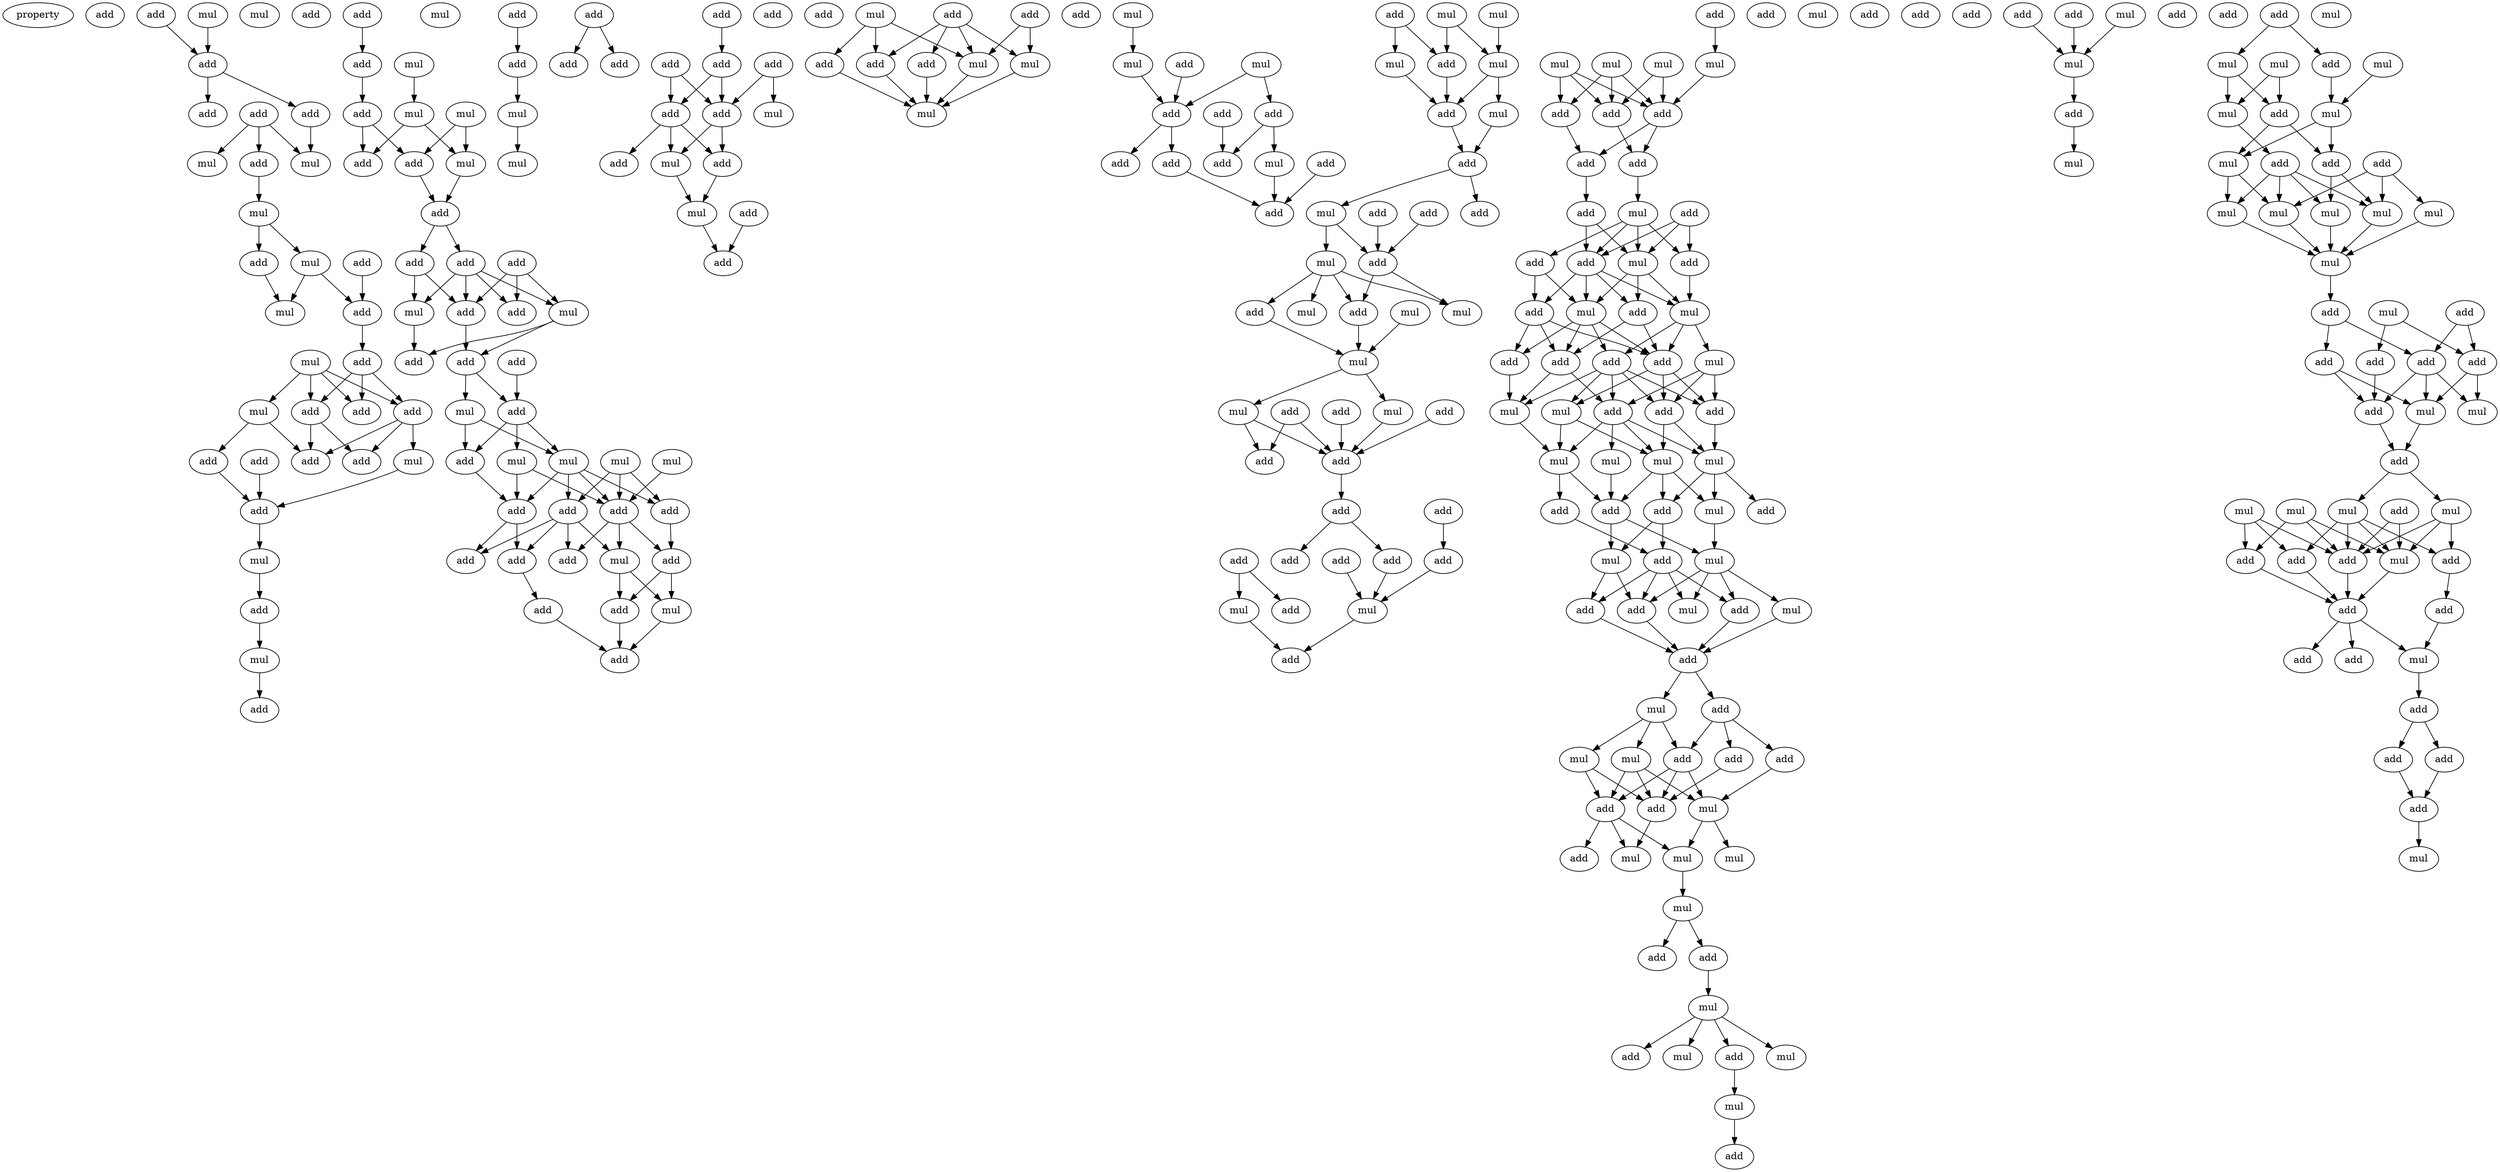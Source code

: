 digraph {
    node [fontcolor=black]
    property [mul=2,lf=1.9]
    0 [ label = add ];
    1 [ label = add ];
    2 [ label = mul ];
    3 [ label = add ];
    4 [ label = add ];
    5 [ label = add ];
    6 [ label = add ];
    7 [ label = mul ];
    8 [ label = mul ];
    9 [ label = add ];
    10 [ label = mul ];
    11 [ label = add ];
    12 [ label = add ];
    13 [ label = mul ];
    14 [ label = mul ];
    15 [ label = mul ];
    16 [ label = add ];
    17 [ label = add ];
    18 [ label = add ];
    19 [ label = mul ];
    20 [ label = add ];
    21 [ label = add ];
    22 [ label = mul ];
    23 [ label = add ];
    24 [ label = add ];
    25 [ label = add ];
    26 [ label = add ];
    27 [ label = mul ];
    28 [ label = add ];
    29 [ label = add ];
    30 [ label = mul ];
    31 [ label = add ];
    32 [ label = mul ];
    33 [ label = add ];
    34 [ label = add ];
    35 [ label = mul ];
    36 [ label = add ];
    37 [ label = mul ];
    38 [ label = add ];
    39 [ label = mul ];
    40 [ label = add ];
    41 [ label = mul ];
    42 [ label = add ];
    43 [ label = add ];
    44 [ label = add ];
    45 [ label = add ];
    46 [ label = add ];
    47 [ label = mul ];
    48 [ label = mul ];
    49 [ label = add ];
    50 [ label = add ];
    51 [ label = add ];
    52 [ label = add ];
    53 [ label = add ];
    54 [ label = add ];
    55 [ label = mul ];
    56 [ label = add ];
    57 [ label = mul ];
    58 [ label = mul ];
    59 [ label = mul ];
    60 [ label = mul ];
    61 [ label = add ];
    62 [ label = add ];
    63 [ label = add ];
    64 [ label = add ];
    65 [ label = add ];
    66 [ label = add ];
    67 [ label = mul ];
    68 [ label = add ];
    69 [ label = add ];
    70 [ label = add ];
    71 [ label = add ];
    72 [ label = mul ];
    73 [ label = add ];
    74 [ label = mul ];
    75 [ label = add ];
    76 [ label = add ];
    77 [ label = mul ];
    78 [ label = add ];
    79 [ label = mul ];
    80 [ label = add ];
    81 [ label = add ];
    82 [ label = add ];
    83 [ label = add ];
    84 [ label = add ];
    85 [ label = add ];
    86 [ label = mul ];
    87 [ label = add ];
    88 [ label = add ];
    89 [ label = add ];
    90 [ label = mul ];
    91 [ label = add ];
    92 [ label = mul ];
    93 [ label = add ];
    94 [ label = add ];
    95 [ label = add ];
    96 [ label = add ];
    97 [ label = add ];
    98 [ label = mul ];
    99 [ label = add ];
    100 [ label = add ];
    101 [ label = add ];
    102 [ label = mul ];
    103 [ label = mul ];
    104 [ label = add ];
    105 [ label = mul ];
    106 [ label = add ];
    107 [ label = mul ];
    108 [ label = mul ];
    109 [ label = mul ];
    110 [ label = add ];
    111 [ label = add ];
    112 [ label = add ];
    113 [ label = add ];
    114 [ label = add ];
    115 [ label = add ];
    116 [ label = add ];
    117 [ label = mul ];
    118 [ label = add ];
    119 [ label = add ];
    120 [ label = mul ];
    121 [ label = mul ];
    122 [ label = add ];
    123 [ label = mul ];
    124 [ label = mul ];
    125 [ label = add ];
    126 [ label = add ];
    127 [ label = mul ];
    128 [ label = add ];
    129 [ label = add ];
    130 [ label = add ];
    131 [ label = mul ];
    132 [ label = add ];
    133 [ label = mul ];
    134 [ label = add ];
    135 [ label = add ];
    136 [ label = mul ];
    137 [ label = mul ];
    138 [ label = add ];
    139 [ label = mul ];
    140 [ label = mul ];
    141 [ label = add ];
    142 [ label = mul ];
    143 [ label = add ];
    144 [ label = mul ];
    145 [ label = add ];
    146 [ label = add ];
    147 [ label = add ];
    148 [ label = add ];
    149 [ label = add ];
    150 [ label = add ];
    151 [ label = add ];
    152 [ label = add ];
    153 [ label = add ];
    154 [ label = add ];
    155 [ label = mul ];
    156 [ label = add ];
    157 [ label = mul ];
    158 [ label = add ];
    159 [ label = add ];
    160 [ label = mul ];
    161 [ label = mul ];
    162 [ label = mul ];
    163 [ label = mul ];
    164 [ label = add ];
    165 [ label = add ];
    166 [ label = add ];
    167 [ label = add ];
    168 [ label = add ];
    169 [ label = add ];
    170 [ label = add ];
    171 [ label = add ];
    172 [ label = mul ];
    173 [ label = add ];
    174 [ label = mul ];
    175 [ label = add ];
    176 [ label = mul ];
    177 [ label = add ];
    178 [ label = add ];
    179 [ label = mul ];
    180 [ label = mul ];
    181 [ label = add ];
    182 [ label = add ];
    183 [ label = add ];
    184 [ label = add ];
    185 [ label = mul ];
    186 [ label = add ];
    187 [ label = mul ];
    188 [ label = mul ];
    189 [ label = add ];
    190 [ label = add ];
    191 [ label = add ];
    192 [ label = mul ];
    193 [ label = mul ];
    194 [ label = mul ];
    195 [ label = mul ];
    196 [ label = add ];
    197 [ label = add ];
    198 [ label = mul ];
    199 [ label = add ];
    200 [ label = add ];
    201 [ label = mul ];
    202 [ label = add ];
    203 [ label = mul ];
    204 [ label = mul ];
    205 [ label = add ];
    206 [ label = mul ];
    207 [ label = add ];
    208 [ label = add ];
    209 [ label = add ];
    210 [ label = mul ];
    211 [ label = add ];
    212 [ label = add ];
    213 [ label = mul ];
    214 [ label = mul ];
    215 [ label = add ];
    216 [ label = add ];
    217 [ label = add ];
    218 [ label = add ];
    219 [ label = mul ];
    220 [ label = add ];
    221 [ label = mul ];
    222 [ label = mul ];
    223 [ label = mul ];
    224 [ label = mul ];
    225 [ label = add ];
    226 [ label = add ];
    227 [ label = add ];
    228 [ label = mul ];
    229 [ label = add ];
    230 [ label = mul ];
    231 [ label = add ];
    232 [ label = add ];
    233 [ label = mul ];
    234 [ label = mul ];
    235 [ label = add ];
    236 [ label = add ];
    237 [ label = add ];
    238 [ label = add ];
    239 [ label = mul ];
    240 [ label = mul ];
    241 [ label = add ];
    242 [ label = mul ];
    243 [ label = add ];
    244 [ label = add ];
    245 [ label = add ];
    246 [ label = add ];
    247 [ label = mul ];
    248 [ label = mul ];
    249 [ label = mul ];
    250 [ label = add ];
    251 [ label = mul ];
    252 [ label = mul ];
    253 [ label = add ];
    254 [ label = mul ];
    255 [ label = add ];
    256 [ label = add ];
    257 [ label = mul ];
    258 [ label = mul ];
    259 [ label = mul ];
    260 [ label = mul ];
    261 [ label = mul ];
    262 [ label = mul ];
    263 [ label = add ];
    264 [ label = add ];
    265 [ label = mul ];
    266 [ label = add ];
    267 [ label = add ];
    268 [ label = add ];
    269 [ label = add ];
    270 [ label = mul ];
    271 [ label = add ];
    272 [ label = mul ];
    273 [ label = add ];
    274 [ label = mul ];
    275 [ label = mul ];
    276 [ label = mul ];
    277 [ label = add ];
    278 [ label = mul ];
    279 [ label = mul ];
    280 [ label = add ];
    281 [ label = add ];
    282 [ label = add ];
    283 [ label = add ];
    284 [ label = add ];
    285 [ label = add ];
    286 [ label = mul ];
    287 [ label = add ];
    288 [ label = add ];
    289 [ label = add ];
    290 [ label = add ];
    291 [ label = add ];
    292 [ label = mul ];
    293 [ label = add ];
    294 [ label = mul ];
    1 -> 3 [ name = 0 ];
    2 -> 3 [ name = 1 ];
    3 -> 4 [ name = 2 ];
    3 -> 6 [ name = 3 ];
    4 -> 8 [ name = 4 ];
    5 -> 7 [ name = 5 ];
    5 -> 8 [ name = 6 ];
    5 -> 9 [ name = 7 ];
    9 -> 10 [ name = 8 ];
    10 -> 12 [ name = 9 ];
    10 -> 13 [ name = 10 ];
    11 -> 16 [ name = 11 ];
    12 -> 15 [ name = 12 ];
    13 -> 15 [ name = 13 ];
    13 -> 16 [ name = 14 ];
    16 -> 17 [ name = 15 ];
    17 -> 20 [ name = 16 ];
    17 -> 21 [ name = 17 ];
    17 -> 23 [ name = 18 ];
    19 -> 20 [ name = 19 ];
    19 -> 21 [ name = 20 ];
    19 -> 22 [ name = 21 ];
    19 -> 23 [ name = 22 ];
    20 -> 24 [ name = 23 ];
    20 -> 25 [ name = 24 ];
    20 -> 27 [ name = 25 ];
    22 -> 24 [ name = 26 ];
    22 -> 28 [ name = 27 ];
    23 -> 24 [ name = 28 ];
    23 -> 25 [ name = 29 ];
    26 -> 29 [ name = 30 ];
    27 -> 29 [ name = 31 ];
    28 -> 29 [ name = 32 ];
    29 -> 30 [ name = 33 ];
    30 -> 31 [ name = 34 ];
    31 -> 32 [ name = 35 ];
    32 -> 33 [ name = 36 ];
    34 -> 36 [ name = 37 ];
    35 -> 37 [ name = 38 ];
    36 -> 38 [ name = 39 ];
    37 -> 40 [ name = 40 ];
    37 -> 41 [ name = 41 ];
    38 -> 40 [ name = 42 ];
    38 -> 42 [ name = 43 ];
    39 -> 41 [ name = 44 ];
    39 -> 42 [ name = 45 ];
    41 -> 43 [ name = 46 ];
    42 -> 43 [ name = 47 ];
    43 -> 44 [ name = 48 ];
    43 -> 46 [ name = 49 ];
    44 -> 47 [ name = 50 ];
    44 -> 50 [ name = 51 ];
    45 -> 48 [ name = 52 ];
    45 -> 49 [ name = 53 ];
    45 -> 50 [ name = 54 ];
    46 -> 47 [ name = 55 ];
    46 -> 48 [ name = 56 ];
    46 -> 49 [ name = 57 ];
    46 -> 50 [ name = 58 ];
    47 -> 51 [ name = 59 ];
    48 -> 51 [ name = 60 ];
    48 -> 53 [ name = 61 ];
    50 -> 53 [ name = 62 ];
    52 -> 54 [ name = 63 ];
    53 -> 54 [ name = 64 ];
    53 -> 55 [ name = 65 ];
    54 -> 56 [ name = 66 ];
    54 -> 58 [ name = 67 ];
    54 -> 59 [ name = 68 ];
    55 -> 56 [ name = 69 ];
    55 -> 58 [ name = 70 ];
    56 -> 61 [ name = 71 ];
    57 -> 64 [ name = 72 ];
    58 -> 61 [ name = 73 ];
    58 -> 62 [ name = 74 ];
    58 -> 63 [ name = 75 ];
    58 -> 64 [ name = 76 ];
    59 -> 61 [ name = 77 ];
    59 -> 64 [ name = 78 ];
    60 -> 62 [ name = 79 ];
    60 -> 63 [ name = 80 ];
    60 -> 64 [ name = 81 ];
    61 -> 66 [ name = 82 ];
    61 -> 68 [ name = 83 ];
    62 -> 66 [ name = 84 ];
    62 -> 67 [ name = 85 ];
    62 -> 68 [ name = 86 ];
    62 -> 69 [ name = 87 ];
    63 -> 65 [ name = 88 ];
    64 -> 65 [ name = 89 ];
    64 -> 67 [ name = 90 ];
    64 -> 69 [ name = 91 ];
    65 -> 70 [ name = 92 ];
    65 -> 72 [ name = 93 ];
    67 -> 70 [ name = 94 ];
    67 -> 72 [ name = 95 ];
    68 -> 71 [ name = 96 ];
    70 -> 73 [ name = 97 ];
    71 -> 73 [ name = 98 ];
    72 -> 73 [ name = 99 ];
    75 -> 76 [ name = 100 ];
    76 -> 77 [ name = 101 ];
    77 -> 79 [ name = 102 ];
    78 -> 80 [ name = 103 ];
    78 -> 81 [ name = 104 ];
    82 -> 83 [ name = 105 ];
    83 -> 87 [ name = 106 ];
    83 -> 88 [ name = 107 ];
    84 -> 87 [ name = 108 ];
    84 -> 88 [ name = 109 ];
    85 -> 86 [ name = 110 ];
    85 -> 88 [ name = 111 ];
    87 -> 89 [ name = 112 ];
    87 -> 90 [ name = 113 ];
    87 -> 91 [ name = 114 ];
    88 -> 90 [ name = 115 ];
    88 -> 91 [ name = 116 ];
    90 -> 92 [ name = 117 ];
    91 -> 92 [ name = 118 ];
    92 -> 94 [ name = 119 ];
    93 -> 94 [ name = 120 ];
    97 -> 102 [ name = 121 ];
    97 -> 103 [ name = 122 ];
    98 -> 100 [ name = 123 ];
    98 -> 101 [ name = 124 ];
    98 -> 102 [ name = 125 ];
    99 -> 100 [ name = 126 ];
    99 -> 102 [ name = 127 ];
    99 -> 103 [ name = 128 ];
    99 -> 104 [ name = 129 ];
    100 -> 105 [ name = 130 ];
    101 -> 105 [ name = 131 ];
    102 -> 105 [ name = 132 ];
    103 -> 105 [ name = 133 ];
    104 -> 105 [ name = 134 ];
    107 -> 108 [ name = 135 ];
    108 -> 113 [ name = 136 ];
    109 -> 111 [ name = 137 ];
    109 -> 113 [ name = 138 ];
    110 -> 113 [ name = 139 ];
    111 -> 114 [ name = 140 ];
    111 -> 117 [ name = 141 ];
    112 -> 114 [ name = 142 ];
    113 -> 115 [ name = 143 ];
    113 -> 116 [ name = 144 ];
    116 -> 119 [ name = 145 ];
    117 -> 119 [ name = 146 ];
    118 -> 119 [ name = 147 ];
    120 -> 124 [ name = 148 ];
    121 -> 124 [ name = 149 ];
    121 -> 125 [ name = 150 ];
    122 -> 123 [ name = 151 ];
    122 -> 125 [ name = 152 ];
    123 -> 126 [ name = 153 ];
    124 -> 126 [ name = 154 ];
    124 -> 127 [ name = 155 ];
    125 -> 126 [ name = 156 ];
    126 -> 128 [ name = 157 ];
    127 -> 128 [ name = 158 ];
    128 -> 131 [ name = 159 ];
    128 -> 132 [ name = 160 ];
    129 -> 134 [ name = 161 ];
    130 -> 134 [ name = 162 ];
    131 -> 133 [ name = 163 ];
    131 -> 134 [ name = 164 ];
    133 -> 135 [ name = 165 ];
    133 -> 136 [ name = 166 ];
    133 -> 138 [ name = 167 ];
    133 -> 139 [ name = 168 ];
    134 -> 135 [ name = 169 ];
    134 -> 139 [ name = 170 ];
    135 -> 140 [ name = 171 ];
    137 -> 140 [ name = 172 ];
    138 -> 140 [ name = 173 ];
    140 -> 142 [ name = 174 ];
    140 -> 144 [ name = 175 ];
    141 -> 146 [ name = 176 ];
    141 -> 147 [ name = 177 ];
    142 -> 146 [ name = 178 ];
    143 -> 146 [ name = 179 ];
    144 -> 146 [ name = 180 ];
    144 -> 147 [ name = 181 ];
    145 -> 146 [ name = 182 ];
    146 -> 148 [ name = 183 ];
    148 -> 151 [ name = 184 ];
    148 -> 153 [ name = 185 ];
    149 -> 152 [ name = 186 ];
    150 -> 157 [ name = 187 ];
    152 -> 157 [ name = 188 ];
    153 -> 157 [ name = 189 ];
    154 -> 155 [ name = 190 ];
    154 -> 156 [ name = 191 ];
    155 -> 158 [ name = 192 ];
    157 -> 158 [ name = 193 ];
    159 -> 162 [ name = 194 ];
    160 -> 164 [ name = 195 ];
    160 -> 165 [ name = 196 ];
    160 -> 166 [ name = 197 ];
    161 -> 164 [ name = 198 ];
    161 -> 165 [ name = 199 ];
    161 -> 166 [ name = 200 ];
    162 -> 165 [ name = 201 ];
    163 -> 165 [ name = 202 ];
    163 -> 166 [ name = 203 ];
    164 -> 168 [ name = 204 ];
    165 -> 168 [ name = 205 ];
    165 -> 169 [ name = 206 ];
    166 -> 169 [ name = 207 ];
    168 -> 171 [ name = 208 ];
    169 -> 172 [ name = 209 ];
    170 -> 174 [ name = 210 ];
    170 -> 175 [ name = 211 ];
    170 -> 177 [ name = 212 ];
    171 -> 174 [ name = 213 ];
    171 -> 177 [ name = 214 ];
    172 -> 173 [ name = 215 ];
    172 -> 174 [ name = 216 ];
    172 -> 175 [ name = 217 ];
    172 -> 177 [ name = 218 ];
    173 -> 178 [ name = 219 ];
    173 -> 179 [ name = 220 ];
    174 -> 179 [ name = 221 ];
    174 -> 180 [ name = 222 ];
    174 -> 181 [ name = 223 ];
    175 -> 180 [ name = 224 ];
    177 -> 178 [ name = 225 ];
    177 -> 179 [ name = 226 ];
    177 -> 180 [ name = 227 ];
    177 -> 181 [ name = 228 ];
    178 -> 183 [ name = 229 ];
    178 -> 184 [ name = 230 ];
    178 -> 186 [ name = 231 ];
    179 -> 182 [ name = 232 ];
    179 -> 183 [ name = 233 ];
    179 -> 184 [ name = 234 ];
    179 -> 186 [ name = 235 ];
    180 -> 182 [ name = 236 ];
    180 -> 183 [ name = 237 ];
    180 -> 185 [ name = 238 ];
    181 -> 183 [ name = 239 ];
    181 -> 186 [ name = 240 ];
    182 -> 187 [ name = 241 ];
    182 -> 188 [ name = 242 ];
    182 -> 189 [ name = 243 ];
    182 -> 190 [ name = 244 ];
    182 -> 191 [ name = 245 ];
    183 -> 188 [ name = 246 ];
    183 -> 189 [ name = 247 ];
    183 -> 190 [ name = 248 ];
    184 -> 187 [ name = 249 ];
    185 -> 189 [ name = 250 ];
    185 -> 190 [ name = 251 ];
    185 -> 191 [ name = 252 ];
    186 -> 187 [ name = 253 ];
    186 -> 191 [ name = 254 ];
    187 -> 194 [ name = 255 ];
    188 -> 194 [ name = 256 ];
    188 -> 195 [ name = 257 ];
    189 -> 192 [ name = 258 ];
    190 -> 192 [ name = 259 ];
    190 -> 195 [ name = 260 ];
    191 -> 192 [ name = 261 ];
    191 -> 193 [ name = 262 ];
    191 -> 194 [ name = 263 ];
    191 -> 195 [ name = 264 ];
    192 -> 197 [ name = 265 ];
    192 -> 198 [ name = 266 ];
    192 -> 199 [ name = 267 ];
    193 -> 196 [ name = 268 ];
    194 -> 196 [ name = 269 ];
    194 -> 200 [ name = 270 ];
    195 -> 196 [ name = 271 ];
    195 -> 198 [ name = 272 ];
    195 -> 199 [ name = 273 ];
    196 -> 201 [ name = 274 ];
    196 -> 203 [ name = 275 ];
    198 -> 203 [ name = 276 ];
    199 -> 201 [ name = 277 ];
    199 -> 202 [ name = 278 ];
    200 -> 202 [ name = 279 ];
    201 -> 207 [ name = 280 ];
    201 -> 208 [ name = 281 ];
    202 -> 205 [ name = 282 ];
    202 -> 206 [ name = 283 ];
    202 -> 207 [ name = 284 ];
    202 -> 208 [ name = 285 ];
    203 -> 204 [ name = 286 ];
    203 -> 205 [ name = 287 ];
    203 -> 206 [ name = 288 ];
    203 -> 207 [ name = 289 ];
    204 -> 209 [ name = 290 ];
    205 -> 209 [ name = 291 ];
    207 -> 209 [ name = 292 ];
    208 -> 209 [ name = 293 ];
    209 -> 210 [ name = 294 ];
    209 -> 211 [ name = 295 ];
    210 -> 212 [ name = 296 ];
    210 -> 213 [ name = 297 ];
    210 -> 214 [ name = 298 ];
    211 -> 212 [ name = 299 ];
    211 -> 215 [ name = 300 ];
    211 -> 216 [ name = 301 ];
    212 -> 217 [ name = 302 ];
    212 -> 218 [ name = 303 ];
    212 -> 219 [ name = 304 ];
    213 -> 217 [ name = 305 ];
    213 -> 218 [ name = 306 ];
    213 -> 219 [ name = 307 ];
    214 -> 217 [ name = 308 ];
    214 -> 218 [ name = 309 ];
    215 -> 219 [ name = 310 ];
    216 -> 218 [ name = 311 ];
    217 -> 220 [ name = 312 ];
    217 -> 221 [ name = 313 ];
    217 -> 222 [ name = 314 ];
    218 -> 222 [ name = 315 ];
    219 -> 221 [ name = 316 ];
    219 -> 223 [ name = 317 ];
    221 -> 224 [ name = 318 ];
    224 -> 225 [ name = 319 ];
    224 -> 226 [ name = 320 ];
    226 -> 228 [ name = 321 ];
    228 -> 229 [ name = 322 ];
    228 -> 230 [ name = 323 ];
    228 -> 231 [ name = 324 ];
    228 -> 233 [ name = 325 ];
    231 -> 234 [ name = 326 ];
    234 -> 236 [ name = 327 ];
    237 -> 240 [ name = 328 ];
    238 -> 240 [ name = 329 ];
    239 -> 240 [ name = 330 ];
    240 -> 241 [ name = 331 ];
    241 -> 242 [ name = 332 ];
    245 -> 246 [ name = 333 ];
    245 -> 248 [ name = 334 ];
    246 -> 251 [ name = 335 ];
    247 -> 250 [ name = 336 ];
    247 -> 252 [ name = 337 ];
    248 -> 250 [ name = 338 ];
    248 -> 252 [ name = 339 ];
    249 -> 251 [ name = 340 ];
    250 -> 253 [ name = 341 ];
    250 -> 254 [ name = 342 ];
    251 -> 253 [ name = 343 ];
    251 -> 254 [ name = 344 ];
    252 -> 256 [ name = 345 ];
    253 -> 257 [ name = 346 ];
    253 -> 258 [ name = 347 ];
    254 -> 259 [ name = 348 ];
    254 -> 261 [ name = 349 ];
    255 -> 257 [ name = 350 ];
    255 -> 260 [ name = 351 ];
    255 -> 261 [ name = 352 ];
    256 -> 257 [ name = 353 ];
    256 -> 258 [ name = 354 ];
    256 -> 259 [ name = 355 ];
    256 -> 261 [ name = 356 ];
    257 -> 262 [ name = 357 ];
    258 -> 262 [ name = 358 ];
    259 -> 262 [ name = 359 ];
    260 -> 262 [ name = 360 ];
    261 -> 262 [ name = 361 ];
    262 -> 264 [ name = 362 ];
    263 -> 268 [ name = 363 ];
    263 -> 269 [ name = 364 ];
    264 -> 267 [ name = 365 ];
    264 -> 268 [ name = 366 ];
    265 -> 266 [ name = 367 ];
    265 -> 269 [ name = 368 ];
    266 -> 271 [ name = 369 ];
    267 -> 271 [ name = 370 ];
    267 -> 272 [ name = 371 ];
    268 -> 270 [ name = 372 ];
    268 -> 271 [ name = 373 ];
    268 -> 272 [ name = 374 ];
    269 -> 270 [ name = 375 ];
    269 -> 272 [ name = 376 ];
    271 -> 273 [ name = 377 ];
    272 -> 273 [ name = 378 ];
    273 -> 275 [ name = 379 ];
    273 -> 278 [ name = 380 ];
    274 -> 279 [ name = 381 ];
    274 -> 280 [ name = 382 ];
    274 -> 281 [ name = 383 ];
    275 -> 279 [ name = 384 ];
    275 -> 280 [ name = 385 ];
    275 -> 283 [ name = 386 ];
    276 -> 280 [ name = 387 ];
    276 -> 281 [ name = 388 ];
    276 -> 282 [ name = 389 ];
    277 -> 279 [ name = 390 ];
    277 -> 280 [ name = 391 ];
    278 -> 279 [ name = 392 ];
    278 -> 280 [ name = 393 ];
    278 -> 282 [ name = 394 ];
    278 -> 283 [ name = 395 ];
    279 -> 284 [ name = 396 ];
    280 -> 284 [ name = 397 ];
    281 -> 284 [ name = 398 ];
    282 -> 284 [ name = 399 ];
    283 -> 285 [ name = 400 ];
    284 -> 286 [ name = 401 ];
    284 -> 287 [ name = 402 ];
    284 -> 288 [ name = 403 ];
    285 -> 286 [ name = 404 ];
    286 -> 289 [ name = 405 ];
    289 -> 290 [ name = 406 ];
    289 -> 291 [ name = 407 ];
    290 -> 293 [ name = 408 ];
    291 -> 293 [ name = 409 ];
    293 -> 294 [ name = 410 ];
}
